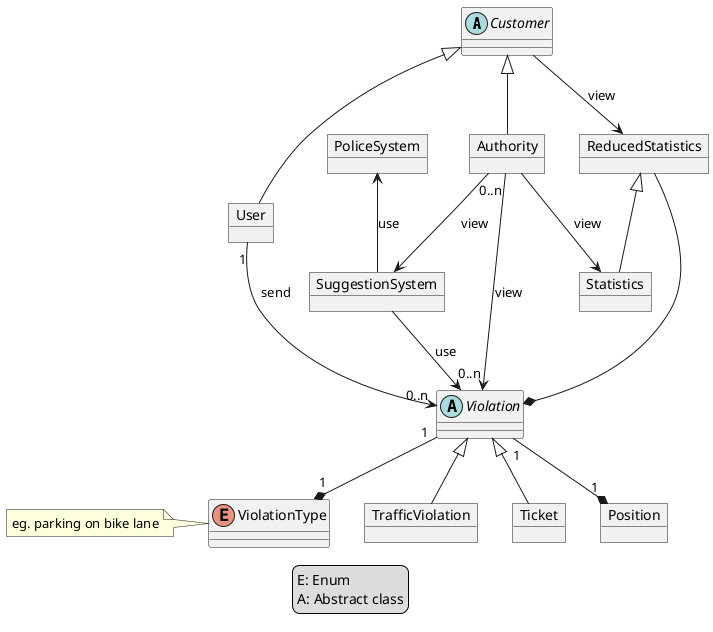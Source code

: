 @startuml Class Diagram

legend
    E: Enum
    A: Abstract class
end legend

skinparam packageStyle rect

abstract Customer
object User
object Authority
abstract Violation
enum ViolationType
object TrafficViolation
object Ticket
object Position
object ReducedStatistics
object Statistics
object SuggestionSystem
object PoliceSystem

note left of ViolationType : eg. parking on bike lane

Customer <|-- User
Customer <|-- Authority
Customer --> ReducedStatistics : view
ReducedStatistics --* Violation
ReducedStatistics <|-- Statistics
Authority --> Statistics : view
User "1" --> "0..n" Violation : send
Authority "0..n" --> "0..n" Violation : view
Authority --> SuggestionSystem : view
SuggestionSystem --> Violation : "use"
PoliceSystem <-- SuggestionSystem : "use"
Violation <|-- TrafficViolation
Violation <|-- Ticket
Violation "1" --* "1" ViolationType
Violation "1" --* "1" Position

@enduml